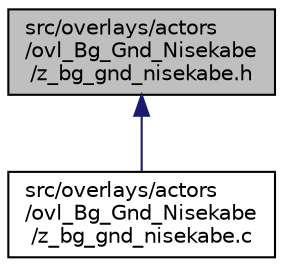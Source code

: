 digraph "src/overlays/actors/ovl_Bg_Gnd_Nisekabe/z_bg_gnd_nisekabe.h"
{
 // LATEX_PDF_SIZE
  edge [fontname="Helvetica",fontsize="10",labelfontname="Helvetica",labelfontsize="10"];
  node [fontname="Helvetica",fontsize="10",shape=record];
  Node1 [label="src/overlays/actors\l/ovl_Bg_Gnd_Nisekabe\l/z_bg_gnd_nisekabe.h",height=0.2,width=0.4,color="black", fillcolor="grey75", style="filled", fontcolor="black",tooltip=" "];
  Node1 -> Node2 [dir="back",color="midnightblue",fontsize="10",style="solid",fontname="Helvetica"];
  Node2 [label="src/overlays/actors\l/ovl_Bg_Gnd_Nisekabe\l/z_bg_gnd_nisekabe.c",height=0.2,width=0.4,color="black", fillcolor="white", style="filled",URL="$d6/d00/z__bg__gnd__nisekabe_8c.html",tooltip=" "];
}
